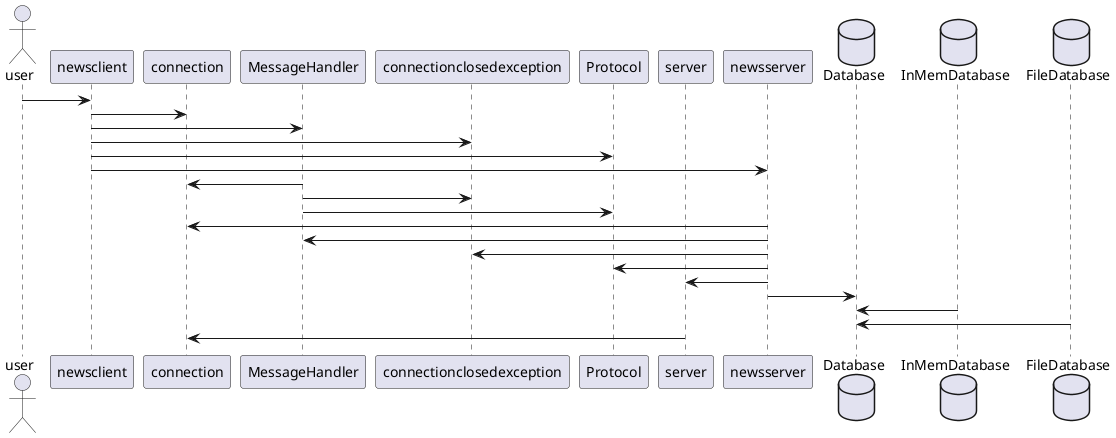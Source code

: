 @startuml A Newsserver Implementation

actor user

participant newsclient
participant connection
participant MessageHandler
participant connectionclosedexception
participant Protocol 
participant server
participant newsserver

database Database
database InMemDatabase
database FileDatabase 


user -> newsclient

newsclient -> connection
newsclient -> MessageHandler
newsclient -> connectionclosedexception
newsclient -> Protocol
newsclient -> newsserver

MessageHandler -> connection
MessageHandler -> connectionclosedexception
MessageHandler -> Protocol

newsserver -> connection
newsserver -> MessageHandler
newsserver -> connectionclosedexception
newsserver -> Protocol
newsserver -> server
newsserver -> Database

InMemDatabase -> Database
FileDatabase -> Database

server -> connection

@enduml